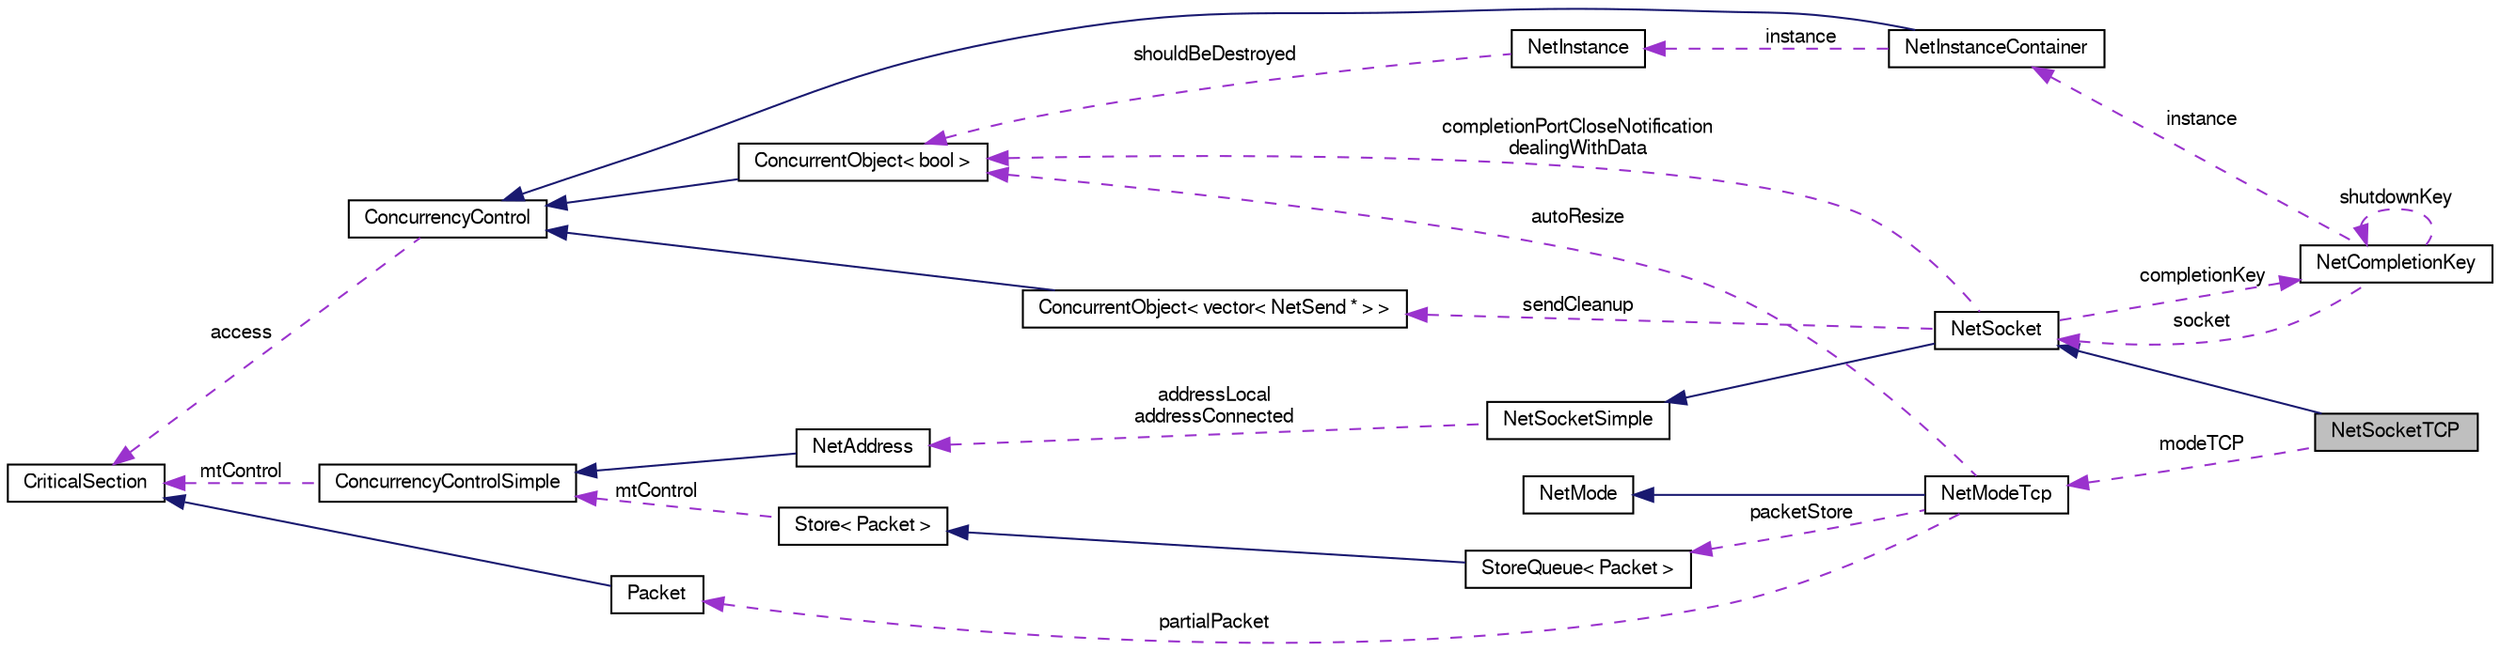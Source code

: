 digraph G
{
  edge [fontname="FreeSans",fontsize="10",labelfontname="FreeSans",labelfontsize="10"];
  node [fontname="FreeSans",fontsize="10",shape=record];
  rankdir=LR;
  Node1 [label="NetSocketTCP",height=0.2,width=0.4,color="black", fillcolor="grey75", style="filled" fontcolor="black"];
  Node2 -> Node1 [dir=back,color="midnightblue",fontsize="10",style="solid",fontname="FreeSans"];
  Node2 [label="NetSocket",height=0.2,width=0.4,color="black", fillcolor="white", style="filled",URL="$class_net_socket.html",tooltip="Socket class providing more advanced functionality common to all protocols."];
  Node3 -> Node2 [dir=back,color="midnightblue",fontsize="10",style="solid",fontname="FreeSans"];
  Node3 [label="NetSocketSimple",height=0.2,width=0.4,color="black", fillcolor="white", style="filled",URL="$class_net_socket_simple.html",tooltip="simple socket with basic functionality"];
  Node4 -> Node3 [dir=back,color="darkorchid3",fontsize="10",style="dashed",label="addressLocal\naddressConnected",fontname="FreeSans"];
  Node4 [label="NetAddress",height=0.2,width=0.4,color="black", fillcolor="white", style="filled",URL="$class_net_address.html",tooltip="Stores a single address with IP and port."];
  Node5 -> Node4 [dir=back,color="midnightblue",fontsize="10",style="solid",fontname="FreeSans"];
  Node5 [label="ConcurrencyControlSimple",height=0.2,width=0.4,color="black", fillcolor="white", style="filled",URL="$class_concurrency_control_simple.html",tooltip="simple version of ConcurrencyControl class which avoids the need for threadID parameters"];
  Node6 -> Node5 [dir=back,color="darkorchid3",fontsize="10",style="dashed",label="mtControl",fontname="FreeSans"];
  Node6 [label="CriticalSection",height=0.2,width=0.4,color="black", fillcolor="white", style="filled",URL="$class_critical_section.html",tooltip="Critical section class with Enter and Leave methods."];
  Node7 -> Node2 [dir=back,color="darkorchid3",fontsize="10",style="dashed",label="sendCleanup",fontname="FreeSans"];
  Node7 [label="ConcurrentObject\< vector\< NetSend * \> \>",height=0.2,width=0.4,color="black", fillcolor="white", style="filled",URL="$class_concurrent_object.html"];
  Node8 -> Node7 [dir=back,color="midnightblue",fontsize="10",style="solid",fontname="FreeSans"];
  Node8 [label="ConcurrencyControl",height=0.2,width=0.4,color="black", fillcolor="white", style="filled",URL="$class_concurrency_control.html",tooltip="Advanced concurrency control object."];
  Node6 -> Node8 [dir=back,color="darkorchid3",fontsize="10",style="dashed",label="access",fontname="FreeSans"];
  Node9 -> Node2 [dir=back,color="darkorchid3",fontsize="10",style="dashed",label="completionKey",fontname="FreeSans"];
  Node9 [label="NetCompletionKey",height=0.2,width=0.4,color="black", fillcolor="white", style="filled",URL="$class_net_completion_key.html",tooltip="Completion key used by the completion port to identify instances, sockets and other objects..."];
  Node10 -> Node9 [dir=back,color="darkorchid3",fontsize="10",style="dashed",label="instance",fontname="FreeSans"];
  Node10 [label="NetInstanceContainer",height=0.2,width=0.4,color="black", fillcolor="white", style="filled",URL="$class_net_instance_container.html",tooltip="Stores instances, allowing safe shutdown of instance."];
  Node8 -> Node10 [dir=back,color="midnightblue",fontsize="10",style="solid",fontname="FreeSans"];
  Node11 -> Node10 [dir=back,color="darkorchid3",fontsize="10",style="dashed",label="instance",fontname="FreeSans"];
  Node11 [label="NetInstance",height=0.2,width=0.4,color="black", fillcolor="white", style="filled",URL="$class_net_instance.html",tooltip="Core instance class responsible for the core structure of a networking instance."];
  Node12 -> Node11 [dir=back,color="darkorchid3",fontsize="10",style="dashed",label="shouldBeDestroyed",fontname="FreeSans"];
  Node12 [label="ConcurrentObject\< bool \>",height=0.2,width=0.4,color="black", fillcolor="white", style="filled",URL="$class_concurrent_object.html"];
  Node8 -> Node12 [dir=back,color="midnightblue",fontsize="10",style="solid",fontname="FreeSans"];
  Node2 -> Node9 [dir=back,color="darkorchid3",fontsize="10",style="dashed",label="socket",fontname="FreeSans"];
  Node9 -> Node9 [dir=back,color="darkorchid3",fontsize="10",style="dashed",label="shutdownKey",fontname="FreeSans"];
  Node12 -> Node2 [dir=back,color="darkorchid3",fontsize="10",style="dashed",label="completionPortCloseNotification\ndealingWithData",fontname="FreeSans"];
  Node13 -> Node1 [dir=back,color="darkorchid3",fontsize="10",style="dashed",label="modeTCP",fontname="FreeSans"];
  Node13 [label="NetModeTcp",height=0.2,width=0.4,color="black", fillcolor="white", style="filled",URL="$class_net_mode_tcp.html",tooltip="TCP protocol class, provides a base for extensions to the protocol by TCP mode classes."];
  Node14 -> Node13 [dir=back,color="midnightblue",fontsize="10",style="solid",fontname="FreeSans"];
  Node14 [label="NetMode",height=0.2,width=0.4,color="black", fillcolor="white", style="filled",URL="$class_net_mode.html",tooltip="Protocol interface inherited by protocol objects such as NetModeUdp and NetModeTcp."];
  Node15 -> Node13 [dir=back,color="darkorchid3",fontsize="10",style="dashed",label="partialPacket",fontname="FreeSans"];
  Node15 [label="Packet",height=0.2,width=0.4,color="black", fillcolor="white", style="filled",URL="$class_packet.html",tooltip="Efficiently and safely stores and manipulates data."];
  Node6 -> Node15 [dir=back,color="midnightblue",fontsize="10",style="solid",fontname="FreeSans"];
  Node16 -> Node13 [dir=back,color="darkorchid3",fontsize="10",style="dashed",label="packetStore",fontname="FreeSans"];
  Node16 [label="StoreQueue\< Packet \>",height=0.2,width=0.4,color="black", fillcolor="white", style="filled",URL="$class_store_queue.html"];
  Node17 -> Node16 [dir=back,color="midnightblue",fontsize="10",style="solid",fontname="FreeSans"];
  Node17 [label="Store\< Packet \>",height=0.2,width=0.4,color="black", fillcolor="white", style="filled",URL="$class_store.html"];
  Node5 -> Node17 [dir=back,color="darkorchid3",fontsize="10",style="dashed",label="mtControl",fontname="FreeSans"];
  Node12 -> Node13 [dir=back,color="darkorchid3",fontsize="10",style="dashed",label="autoResize",fontname="FreeSans"];
}
